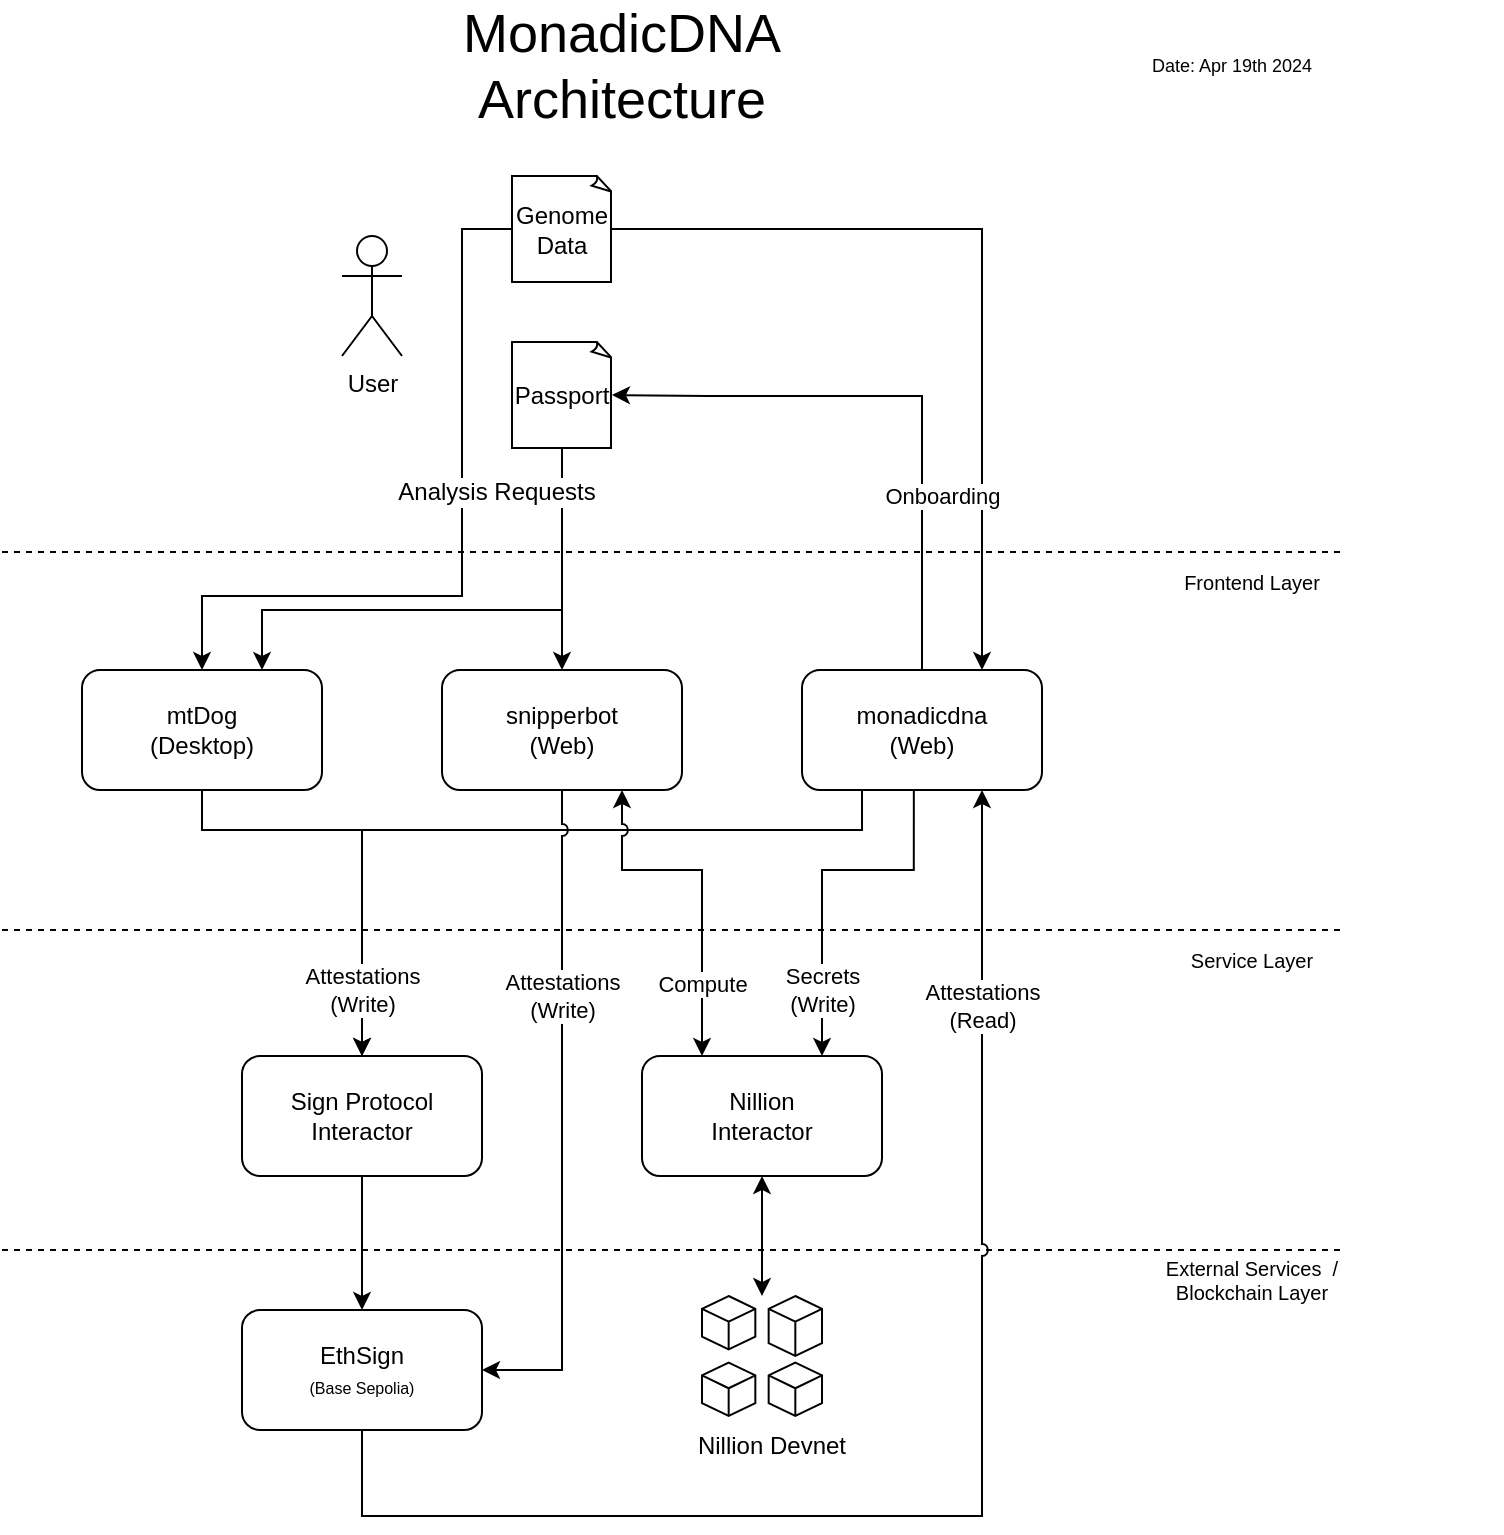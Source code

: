 <mxfile version="19.0.3" type="device"><diagram id="TH6hJ1NMpxKrAHFOpeb-" name="Page-1"><mxGraphModel dx="3160" dy="1771" grid="1" gridSize="10" guides="1" tooltips="1" connect="1" arrows="1" fold="1" page="1" pageScale="1" pageWidth="850" pageHeight="1100" math="0" shadow="0"><root><mxCell id="0"/><mxCell id="1" parent="0"/><mxCell id="3pzBW3WNmVw_8nCq3KhX-99" style="edgeStyle=orthogonalEdgeStyle;rounded=0;jumpStyle=arc;orthogonalLoop=1;jettySize=auto;html=1;exitX=0.5;exitY=1;exitDx=0;exitDy=0;entryX=0.5;entryY=0;entryDx=0;entryDy=0;labelBackgroundColor=default;fontSize=11;startArrow=none;startFill=0;" edge="1" parent="1" source="3pzBW3WNmVw_8nCq3KhX-1" target="3pzBW3WNmVw_8nCq3KhX-98"><mxGeometry relative="1" as="geometry"/></mxCell><mxCell id="3pzBW3WNmVw_8nCq3KhX-1" value="Sign Protocol&lt;br&gt;Interactor" style="rounded=1;whiteSpace=wrap;html=1;" vertex="1" parent="1"><mxGeometry x="160" y="660" width="120" height="60" as="geometry"/></mxCell><mxCell id="3pzBW3WNmVw_8nCq3KhX-34" style="edgeStyle=orthogonalEdgeStyle;rounded=0;orthogonalLoop=1;jettySize=auto;html=1;exitX=0.5;exitY=1;exitDx=0;exitDy=0;startArrow=classic;startFill=1;" edge="1" parent="1" source="3pzBW3WNmVw_8nCq3KhX-3"><mxGeometry relative="1" as="geometry"><mxPoint x="420" y="780" as="targetPoint"/></mxGeometry></mxCell><mxCell id="3pzBW3WNmVw_8nCq3KhX-3" value="Nillion&lt;br&gt;Interactor" style="rounded=1;whiteSpace=wrap;html=1;" vertex="1" parent="1"><mxGeometry x="360" y="660" width="120" height="60" as="geometry"/></mxCell><mxCell id="3pzBW3WNmVw_8nCq3KhX-40" style="edgeStyle=orthogonalEdgeStyle;rounded=0;orthogonalLoop=1;jettySize=auto;html=1;exitX=0.25;exitY=1;exitDx=0;exitDy=0;startArrow=none;startFill=0;" edge="1" parent="1" source="3pzBW3WNmVw_8nCq3KhX-4" target="3pzBW3WNmVw_8nCq3KhX-1"><mxGeometry relative="1" as="geometry"><Array as="points"><mxPoint x="470" y="547"/><mxPoint x="220" y="547"/></Array></mxGeometry></mxCell><mxCell id="3pzBW3WNmVw_8nCq3KhX-44" style="edgeStyle=orthogonalEdgeStyle;rounded=0;orthogonalLoop=1;jettySize=auto;html=1;exitX=0.466;exitY=0.985;exitDx=0;exitDy=0;entryX=0.75;entryY=0;entryDx=0;entryDy=0;startArrow=none;startFill=0;exitPerimeter=0;" edge="1" parent="1" source="3pzBW3WNmVw_8nCq3KhX-4" target="3pzBW3WNmVw_8nCq3KhX-3"><mxGeometry relative="1" as="geometry"><Array as="points"><mxPoint x="496" y="567"/><mxPoint x="450" y="567"/></Array></mxGeometry></mxCell><mxCell id="3pzBW3WNmVw_8nCq3KhX-45" value="Secrets&lt;br&gt;(Write)" style="edgeLabel;html=1;align=center;verticalAlign=middle;resizable=0;points=[];" vertex="1" connectable="0" parent="3pzBW3WNmVw_8nCq3KhX-44"><mxGeometry x="0.125" y="1" relative="1" as="geometry"><mxPoint x="-1" y="46" as="offset"/></mxGeometry></mxCell><mxCell id="3pzBW3WNmVw_8nCq3KhX-74" style="edgeStyle=orthogonalEdgeStyle;rounded=0;orthogonalLoop=1;jettySize=auto;html=1;entryX=1;entryY=0.5;entryDx=0;entryDy=0;entryPerimeter=0;startArrow=none;startFill=0;" edge="1" parent="1" source="3pzBW3WNmVw_8nCq3KhX-4" target="3pzBW3WNmVw_8nCq3KhX-51"><mxGeometry relative="1" as="geometry"><Array as="points"><mxPoint x="500" y="330"/><mxPoint x="393" y="330"/></Array></mxGeometry></mxCell><mxCell id="3pzBW3WNmVw_8nCq3KhX-4" value="monadicdna&lt;br&gt;(Web)" style="rounded=1;whiteSpace=wrap;html=1;" vertex="1" parent="1"><mxGeometry x="440" y="467" width="120" height="60" as="geometry"/></mxCell><mxCell id="3pzBW3WNmVw_8nCq3KhX-82" value="Compute" style="edgeStyle=orthogonalEdgeStyle;rounded=0;jumpStyle=arc;orthogonalLoop=1;jettySize=auto;html=1;exitX=0.75;exitY=1;exitDx=0;exitDy=0;entryX=0.25;entryY=0;entryDx=0;entryDy=0;startArrow=classic;startFill=1;" edge="1" parent="1" source="3pzBW3WNmVw_8nCq3KhX-5" target="3pzBW3WNmVw_8nCq3KhX-3"><mxGeometry x="0.576" relative="1" as="geometry"><Array as="points"><mxPoint x="350" y="567"/><mxPoint x="390" y="567"/></Array><mxPoint as="offset"/></mxGeometry></mxCell><mxCell id="3pzBW3WNmVw_8nCq3KhX-102" value="&lt;span style=&quot;color: rgb(0, 0, 0); font-family: Helvetica; font-size: 11px; font-style: normal; font-variant-ligatures: normal; font-variant-caps: normal; font-weight: 400; letter-spacing: normal; orphans: 2; text-align: center; text-indent: 0px; text-transform: none; widows: 2; word-spacing: 0px; -webkit-text-stroke-width: 0px; background-color: rgb(255, 255, 255); text-decoration-thickness: initial; text-decoration-style: initial; text-decoration-color: initial; float: none; display: inline !important;&quot;&gt;Attestations&lt;/span&gt;&lt;br style=&quot;color: rgb(0, 0, 0); font-family: Helvetica; font-size: 11px; font-style: normal; font-variant-ligatures: normal; font-variant-caps: normal; font-weight: 400; letter-spacing: normal; orphans: 2; text-align: center; text-indent: 0px; text-transform: none; widows: 2; word-spacing: 0px; -webkit-text-stroke-width: 0px; text-decoration-thickness: initial; text-decoration-style: initial; text-decoration-color: initial;&quot;&gt;&lt;span style=&quot;color: rgb(0, 0, 0); font-family: Helvetica; font-size: 11px; font-style: normal; font-variant-ligatures: normal; font-variant-caps: normal; font-weight: 400; letter-spacing: normal; orphans: 2; text-align: center; text-indent: 0px; text-transform: none; widows: 2; word-spacing: 0px; -webkit-text-stroke-width: 0px; background-color: rgb(255, 255, 255); text-decoration-thickness: initial; text-decoration-style: initial; text-decoration-color: initial; float: none; display: inline !important;&quot;&gt;(Write)&lt;/span&gt;" style="edgeStyle=orthogonalEdgeStyle;rounded=0;jumpStyle=arc;orthogonalLoop=1;jettySize=auto;html=1;exitX=0.5;exitY=1;exitDx=0;exitDy=0;entryX=1;entryY=0.5;entryDx=0;entryDy=0;labelBackgroundColor=default;fontSize=11;startArrow=none;startFill=0;" edge="1" parent="1" source="3pzBW3WNmVw_8nCq3KhX-5" target="3pzBW3WNmVw_8nCq3KhX-98"><mxGeometry x="-0.376" relative="1" as="geometry"><mxPoint as="offset"/></mxGeometry></mxCell><mxCell id="3pzBW3WNmVw_8nCq3KhX-5" value="snipperbot&lt;br&gt;(Web)" style="rounded=1;whiteSpace=wrap;html=1;" vertex="1" parent="1"><mxGeometry x="260" y="467" width="120" height="60" as="geometry"/></mxCell><mxCell id="3pzBW3WNmVw_8nCq3KhX-41" value="Attestations&lt;br&gt;(Write)" style="edgeStyle=orthogonalEdgeStyle;rounded=0;orthogonalLoop=1;jettySize=auto;html=1;exitX=0.5;exitY=1;exitDx=0;exitDy=0;entryX=0.5;entryY=0;entryDx=0;entryDy=0;startArrow=none;startFill=0;" edge="1" parent="1" source="3pzBW3WNmVw_8nCq3KhX-6" target="3pzBW3WNmVw_8nCq3KhX-1"><mxGeometry x="0.69" relative="1" as="geometry"><Array as="points"><mxPoint x="140" y="547"/><mxPoint x="220" y="547"/></Array><mxPoint as="offset"/></mxGeometry></mxCell><mxCell id="3pzBW3WNmVw_8nCq3KhX-6" value="mtDog&lt;br&gt;(Desktop)" style="rounded=1;whiteSpace=wrap;html=1;" vertex="1" parent="1"><mxGeometry x="80" y="467" width="120" height="60" as="geometry"/></mxCell><mxCell id="3pzBW3WNmVw_8nCq3KhX-23" value="" style="group" vertex="1" connectable="0" parent="1"><mxGeometry x="390" y="780" width="90" height="100" as="geometry"/></mxCell><mxCell id="3pzBW3WNmVw_8nCq3KhX-15" value="" style="group" vertex="1" connectable="0" parent="3pzBW3WNmVw_8nCq3KhX-23"><mxGeometry width="60" height="60" as="geometry"/></mxCell><mxCell id="3pzBW3WNmVw_8nCq3KhX-16" value="" style="html=1;whiteSpace=wrap;shape=isoCube2;backgroundOutline=1;isoAngle=15;" vertex="1" parent="3pzBW3WNmVw_8nCq3KhX-15"><mxGeometry width="26.667" height="26.667" as="geometry"/></mxCell><mxCell id="3pzBW3WNmVw_8nCq3KhX-17" value="" style="html=1;whiteSpace=wrap;shape=isoCube2;backgroundOutline=1;isoAngle=15;" vertex="1" parent="3pzBW3WNmVw_8nCq3KhX-15"><mxGeometry x="33.33" width="26.67" height="30" as="geometry"/></mxCell><mxCell id="3pzBW3WNmVw_8nCq3KhX-18" value="" style="html=1;whiteSpace=wrap;shape=isoCube2;backgroundOutline=1;isoAngle=15;" vertex="1" parent="3pzBW3WNmVw_8nCq3KhX-15"><mxGeometry x="33.333" y="33.333" width="26.667" height="26.667" as="geometry"/></mxCell><mxCell id="3pzBW3WNmVw_8nCq3KhX-19" value="" style="html=1;whiteSpace=wrap;shape=isoCube2;backgroundOutline=1;isoAngle=15;" vertex="1" parent="3pzBW3WNmVw_8nCq3KhX-15"><mxGeometry y="33.333" width="26.667" height="26.667" as="geometry"/></mxCell><mxCell id="3pzBW3WNmVw_8nCq3KhX-21" value="Nillion Devnet" style="text;html=1;strokeColor=none;fillColor=none;align=center;verticalAlign=middle;whiteSpace=wrap;rounded=0;" vertex="1" parent="3pzBW3WNmVw_8nCq3KhX-23"><mxGeometry x="-10" y="60" width="90" height="30" as="geometry"/></mxCell><mxCell id="3pzBW3WNmVw_8nCq3KhX-49" value="User" style="shape=umlActor;verticalLabelPosition=bottom;verticalAlign=top;html=1;outlineConnect=0;" vertex="1" parent="1"><mxGeometry x="210" y="250" width="30" height="60" as="geometry"/></mxCell><mxCell id="3pzBW3WNmVw_8nCq3KhX-67" value="Onboarding" style="edgeStyle=orthogonalEdgeStyle;rounded=0;orthogonalLoop=1;jettySize=auto;html=1;exitX=1;exitY=0.5;exitDx=0;exitDy=0;exitPerimeter=0;entryX=0.75;entryY=0;entryDx=0;entryDy=0;startArrow=none;startFill=0;" edge="1" parent="1" source="3pzBW3WNmVw_8nCq3KhX-50" target="3pzBW3WNmVw_8nCq3KhX-4"><mxGeometry x="0.571" y="-20" relative="1" as="geometry"><mxPoint as="offset"/></mxGeometry></mxCell><mxCell id="3pzBW3WNmVw_8nCq3KhX-92" style="edgeStyle=orthogonalEdgeStyle;rounded=0;jumpStyle=arc;orthogonalLoop=1;jettySize=auto;html=1;labelBackgroundColor=default;fontSize=10;startArrow=none;startFill=0;entryX=0.5;entryY=0;entryDx=0;entryDy=0;" edge="1" parent="1" source="3pzBW3WNmVw_8nCq3KhX-50" target="3pzBW3WNmVw_8nCq3KhX-6"><mxGeometry relative="1" as="geometry"><mxPoint x="120" y="420" as="targetPoint"/><Array as="points"><mxPoint x="270" y="247"/><mxPoint x="270" y="430"/><mxPoint x="140" y="430"/></Array></mxGeometry></mxCell><mxCell id="3pzBW3WNmVw_8nCq3KhX-50" value="Genome&lt;br&gt;Data" style="whiteSpace=wrap;html=1;shape=mxgraph.basic.document" vertex="1" parent="1"><mxGeometry x="295" y="220" width="50" height="53" as="geometry"/></mxCell><mxCell id="3pzBW3WNmVw_8nCq3KhX-75" style="edgeStyle=orthogonalEdgeStyle;rounded=0;orthogonalLoop=1;jettySize=auto;html=1;exitX=0.5;exitY=1;exitDx=0;exitDy=0;exitPerimeter=0;entryX=0.5;entryY=0;entryDx=0;entryDy=0;startArrow=none;startFill=0;" edge="1" parent="1" source="3pzBW3WNmVw_8nCq3KhX-51" target="3pzBW3WNmVw_8nCq3KhX-5"><mxGeometry relative="1" as="geometry"/></mxCell><mxCell id="3pzBW3WNmVw_8nCq3KhX-76" style="edgeStyle=orthogonalEdgeStyle;rounded=0;orthogonalLoop=1;jettySize=auto;html=1;exitX=0.5;exitY=1;exitDx=0;exitDy=0;exitPerimeter=0;entryX=0.75;entryY=0;entryDx=0;entryDy=0;startArrow=none;startFill=0;" edge="1" parent="1" source="3pzBW3WNmVw_8nCq3KhX-51" target="3pzBW3WNmVw_8nCq3KhX-6"><mxGeometry relative="1" as="geometry"><Array as="points"><mxPoint x="320" y="437"/><mxPoint x="170" y="437"/></Array></mxGeometry></mxCell><mxCell id="3pzBW3WNmVw_8nCq3KhX-51" value="Passport" style="whiteSpace=wrap;html=1;shape=mxgraph.basic.document" vertex="1" parent="1"><mxGeometry x="295" y="303" width="50" height="53" as="geometry"/></mxCell><mxCell id="3pzBW3WNmVw_8nCq3KhX-69" value="Analysis&amp;nbsp;Requests" style="text;html=1;align=center;verticalAlign=middle;whiteSpace=wrap;rounded=0;labelBackgroundColor=default;spacingBottom=2;" vertex="1" parent="1"><mxGeometry x="235" y="364" width="105" height="30" as="geometry"/></mxCell><mxCell id="3pzBW3WNmVw_8nCq3KhX-83" value="Service Layer" style="text;html=1;strokeColor=none;fillColor=none;align=center;verticalAlign=middle;whiteSpace=wrap;rounded=0;labelBackgroundColor=none;fontSize=10;fontStyle=0" vertex="1" parent="1"><mxGeometry x="620" y="597" width="90" height="30" as="geometry"/></mxCell><mxCell id="3pzBW3WNmVw_8nCq3KhX-84" value="" style="endArrow=none;dashed=1;html=1;rounded=0;jumpStyle=none;" edge="1" parent="1"><mxGeometry width="50" height="50" relative="1" as="geometry"><mxPoint x="40" y="757" as="sourcePoint"/><mxPoint x="710" y="757" as="targetPoint"/></mxGeometry></mxCell><mxCell id="3pzBW3WNmVw_8nCq3KhX-85" value="External Services&amp;nbsp; / Blockchain Layer" style="text;html=1;strokeColor=none;fillColor=none;align=center;verticalAlign=middle;whiteSpace=wrap;rounded=0;labelBackgroundColor=none;fontSize=10;fontStyle=0" vertex="1" parent="1"><mxGeometry x="620" y="757" width="90" height="30" as="geometry"/></mxCell><mxCell id="3pzBW3WNmVw_8nCq3KhX-86" value="" style="endArrow=none;dashed=1;html=1;rounded=0;jumpStyle=none;" edge="1" parent="1"><mxGeometry width="50" height="50" relative="1" as="geometry"><mxPoint x="40" y="408" as="sourcePoint"/><mxPoint x="710" y="408" as="targetPoint"/></mxGeometry></mxCell><mxCell id="3pzBW3WNmVw_8nCq3KhX-87" value="Frontend Layer" style="text;html=1;strokeColor=none;fillColor=none;align=center;verticalAlign=middle;whiteSpace=wrap;rounded=0;labelBackgroundColor=none;fontSize=10;fontStyle=0" vertex="1" parent="1"><mxGeometry x="620" y="408" width="90" height="30" as="geometry"/></mxCell><mxCell id="3pzBW3WNmVw_8nCq3KhX-89" value="Attestations&lt;br style=&quot;font-size: 11px;&quot;&gt;(Read)" style="edgeStyle=orthogonalEdgeStyle;rounded=0;jumpStyle=arc;orthogonalLoop=1;jettySize=auto;html=1;entryX=0.75;entryY=1;entryDx=0;entryDy=0;fontSize=11;startArrow=none;startFill=0;labelBackgroundColor=default;exitX=0.5;exitY=1;exitDx=0;exitDy=0;" edge="1" parent="1" source="3pzBW3WNmVw_8nCq3KhX-98" target="3pzBW3WNmVw_8nCq3KhX-4"><mxGeometry x="0.7" relative="1" as="geometry"><mxPoint x="300" y="827" as="sourcePoint"/><Array as="points"><mxPoint x="220" y="890"/><mxPoint x="530" y="890"/></Array><mxPoint as="offset"/></mxGeometry></mxCell><mxCell id="3pzBW3WNmVw_8nCq3KhX-90" value="" style="endArrow=none;dashed=1;html=1;rounded=0;jumpStyle=none;" edge="1" parent="1"><mxGeometry width="50" height="50" relative="1" as="geometry"><mxPoint x="40" y="597" as="sourcePoint"/><mxPoint x="710" y="597" as="targetPoint"/></mxGeometry></mxCell><mxCell id="3pzBW3WNmVw_8nCq3KhX-93" value="MonadicDNA&lt;br&gt;Architecture" style="text;html=1;strokeColor=none;fillColor=none;align=center;verticalAlign=middle;whiteSpace=wrap;rounded=0;dashed=1;dashPattern=1 2;labelBackgroundColor=none;fontSize=27;" vertex="1" parent="1"><mxGeometry x="160" y="150" width="380" height="30" as="geometry"/></mxCell><mxCell id="3pzBW3WNmVw_8nCq3KhX-94" value="Date: Apr 19th 2024" style="text;html=1;strokeColor=none;fillColor=none;align=center;verticalAlign=middle;whiteSpace=wrap;rounded=0;dashed=1;dashPattern=1 2;labelBackgroundColor=none;fontSize=9;" vertex="1" parent="1"><mxGeometry x="520" y="150" width="270" height="30" as="geometry"/></mxCell><mxCell id="3pzBW3WNmVw_8nCq3KhX-98" value="EthSign&lt;br&gt;&lt;font style=&quot;font-size: 8px;&quot;&gt;(Base Sepolia)&lt;/font&gt;" style="rounded=1;whiteSpace=wrap;html=1;" vertex="1" parent="1"><mxGeometry x="160" y="787" width="120" height="60" as="geometry"/></mxCell></root></mxGraphModel></diagram></mxfile>